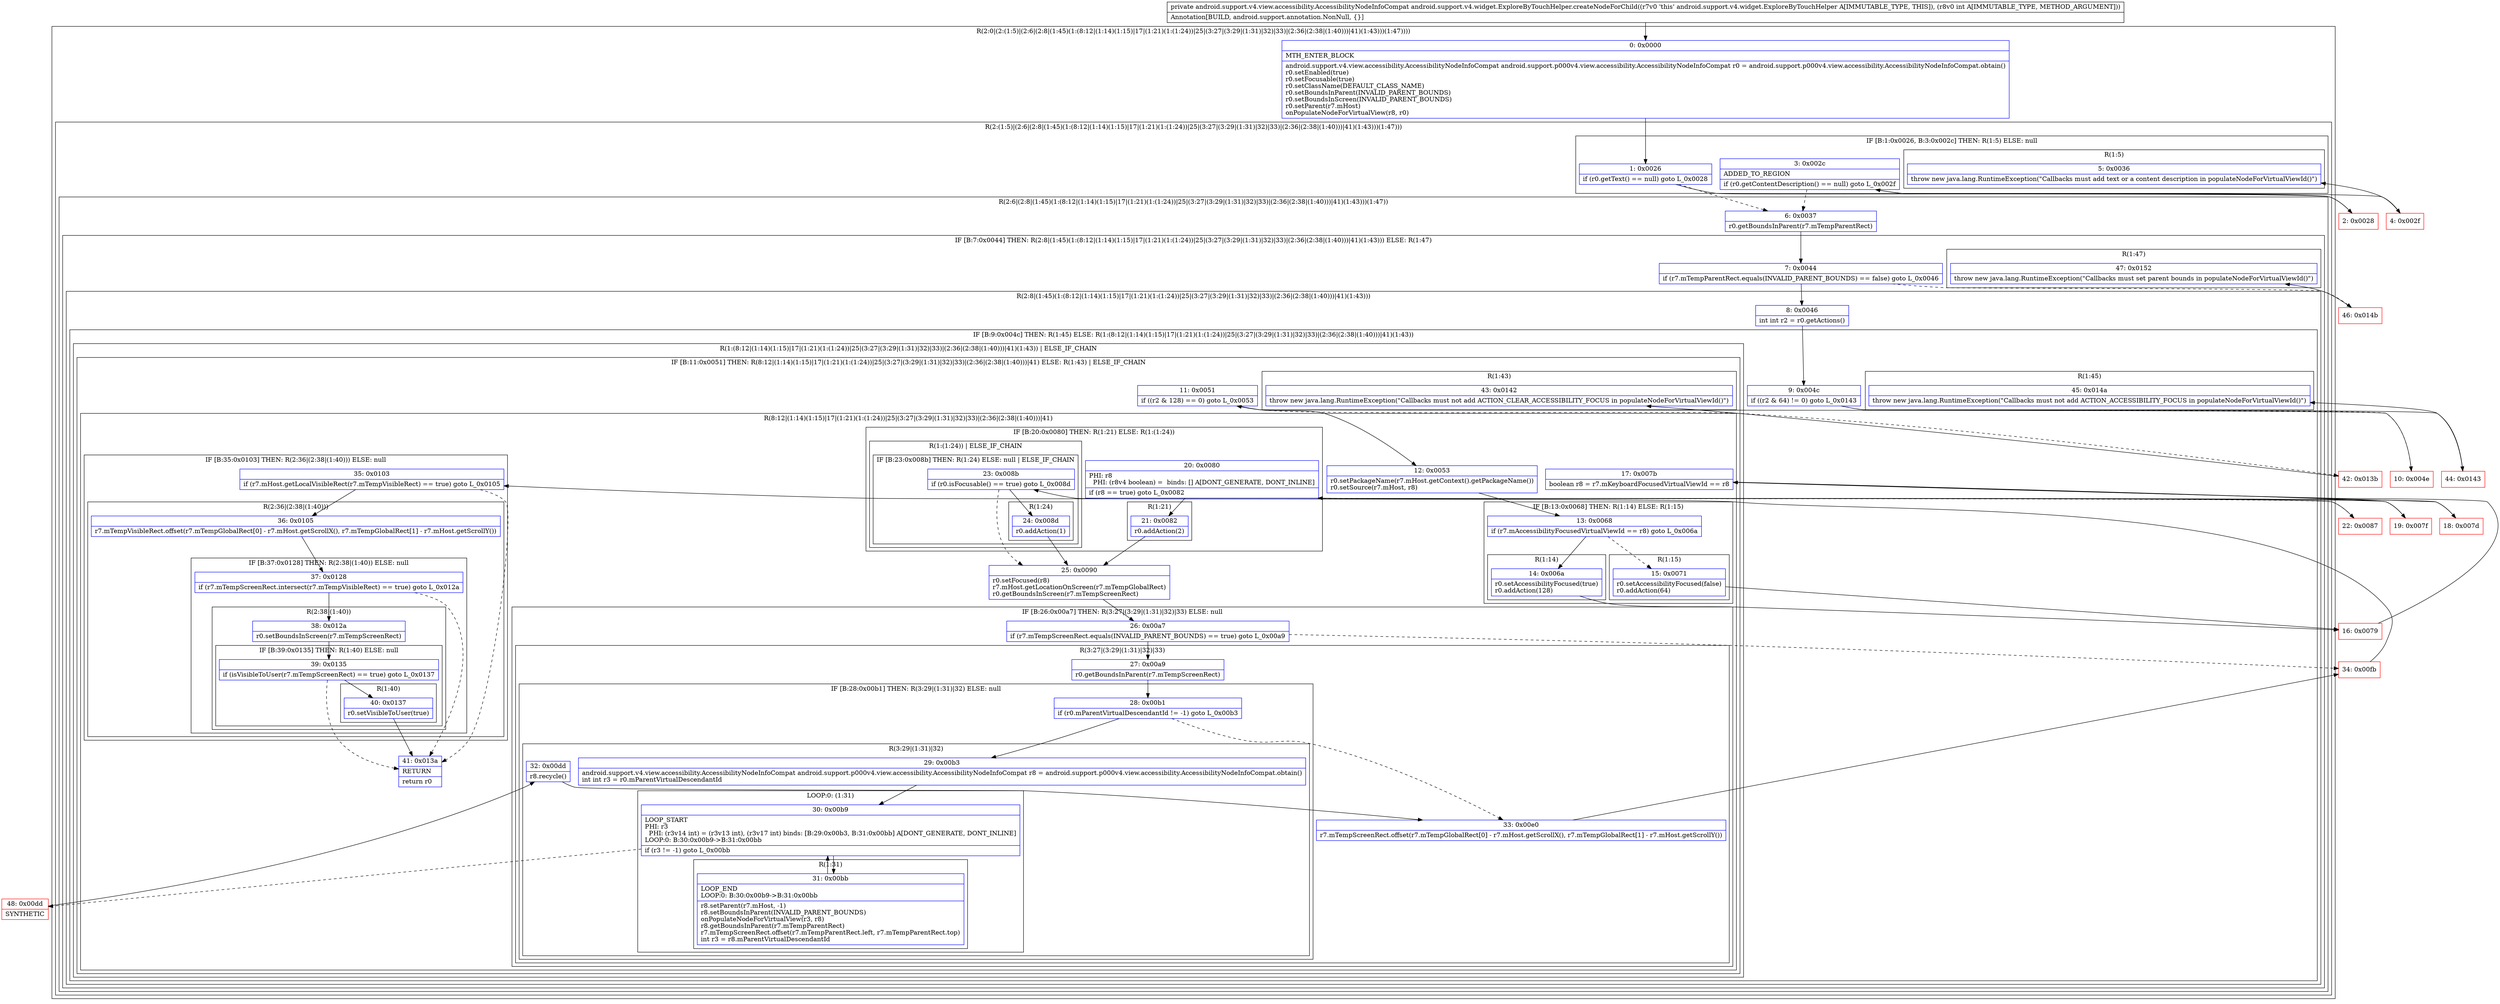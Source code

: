 digraph "CFG forandroid.support.v4.widget.ExploreByTouchHelper.createNodeForChild(I)Landroid\/support\/v4\/view\/accessibility\/AccessibilityNodeInfoCompat;" {
subgraph cluster_Region_1558436200 {
label = "R(2:0|(2:(1:5)|(2:6|(2:8|(1:45)(1:(8:12|(1:14)(1:15)|17|(1:21)(1:(1:24))|25|(3:27|(3:29|(1:31)|32)|33)|(2:36|(2:38|(1:40)))|41)(1:43)))(1:47))))";
node [shape=record,color=blue];
Node_0 [shape=record,label="{0\:\ 0x0000|MTH_ENTER_BLOCK\l|android.support.v4.view.accessibility.AccessibilityNodeInfoCompat android.support.p000v4.view.accessibility.AccessibilityNodeInfoCompat r0 = android.support.p000v4.view.accessibility.AccessibilityNodeInfoCompat.obtain()\lr0.setEnabled(true)\lr0.setFocusable(true)\lr0.setClassName(DEFAULT_CLASS_NAME)\lr0.setBoundsInParent(INVALID_PARENT_BOUNDS)\lr0.setBoundsInScreen(INVALID_PARENT_BOUNDS)\lr0.setParent(r7.mHost)\lonPopulateNodeForVirtualView(r8, r0)\l}"];
subgraph cluster_Region_1800299450 {
label = "R(2:(1:5)|(2:6|(2:8|(1:45)(1:(8:12|(1:14)(1:15)|17|(1:21)(1:(1:24))|25|(3:27|(3:29|(1:31)|32)|33)|(2:36|(2:38|(1:40)))|41)(1:43)))(1:47)))";
node [shape=record,color=blue];
subgraph cluster_IfRegion_942905012 {
label = "IF [B:1:0x0026, B:3:0x002c] THEN: R(1:5) ELSE: null";
node [shape=record,color=blue];
Node_1 [shape=record,label="{1\:\ 0x0026|if (r0.getText() == null) goto L_0x0028\l}"];
Node_3 [shape=record,label="{3\:\ 0x002c|ADDED_TO_REGION\l|if (r0.getContentDescription() == null) goto L_0x002f\l}"];
subgraph cluster_Region_1939396985 {
label = "R(1:5)";
node [shape=record,color=blue];
Node_5 [shape=record,label="{5\:\ 0x0036|throw new java.lang.RuntimeException(\"Callbacks must add text or a content description in populateNodeForVirtualViewId()\")\l}"];
}
}
subgraph cluster_Region_52248903 {
label = "R(2:6|(2:8|(1:45)(1:(8:12|(1:14)(1:15)|17|(1:21)(1:(1:24))|25|(3:27|(3:29|(1:31)|32)|33)|(2:36|(2:38|(1:40)))|41)(1:43)))(1:47))";
node [shape=record,color=blue];
Node_6 [shape=record,label="{6\:\ 0x0037|r0.getBoundsInParent(r7.mTempParentRect)\l}"];
subgraph cluster_IfRegion_383231987 {
label = "IF [B:7:0x0044] THEN: R(2:8|(1:45)(1:(8:12|(1:14)(1:15)|17|(1:21)(1:(1:24))|25|(3:27|(3:29|(1:31)|32)|33)|(2:36|(2:38|(1:40)))|41)(1:43))) ELSE: R(1:47)";
node [shape=record,color=blue];
Node_7 [shape=record,label="{7\:\ 0x0044|if (r7.mTempParentRect.equals(INVALID_PARENT_BOUNDS) == false) goto L_0x0046\l}"];
subgraph cluster_Region_1322558991 {
label = "R(2:8|(1:45)(1:(8:12|(1:14)(1:15)|17|(1:21)(1:(1:24))|25|(3:27|(3:29|(1:31)|32)|33)|(2:36|(2:38|(1:40)))|41)(1:43)))";
node [shape=record,color=blue];
Node_8 [shape=record,label="{8\:\ 0x0046|int int r2 = r0.getActions()\l}"];
subgraph cluster_IfRegion_982975644 {
label = "IF [B:9:0x004c] THEN: R(1:45) ELSE: R(1:(8:12|(1:14)(1:15)|17|(1:21)(1:(1:24))|25|(3:27|(3:29|(1:31)|32)|33)|(2:36|(2:38|(1:40)))|41)(1:43))";
node [shape=record,color=blue];
Node_9 [shape=record,label="{9\:\ 0x004c|if ((r2 & 64) != 0) goto L_0x0143\l}"];
subgraph cluster_Region_1168057790 {
label = "R(1:45)";
node [shape=record,color=blue];
Node_45 [shape=record,label="{45\:\ 0x014a|throw new java.lang.RuntimeException(\"Callbacks must not add ACTION_ACCESSIBILITY_FOCUS in populateNodeForVirtualViewId()\")\l}"];
}
subgraph cluster_Region_1574227204 {
label = "R(1:(8:12|(1:14)(1:15)|17|(1:21)(1:(1:24))|25|(3:27|(3:29|(1:31)|32)|33)|(2:36|(2:38|(1:40)))|41)(1:43)) | ELSE_IF_CHAIN\l";
node [shape=record,color=blue];
subgraph cluster_IfRegion_1375912572 {
label = "IF [B:11:0x0051] THEN: R(8:12|(1:14)(1:15)|17|(1:21)(1:(1:24))|25|(3:27|(3:29|(1:31)|32)|33)|(2:36|(2:38|(1:40)))|41) ELSE: R(1:43) | ELSE_IF_CHAIN\l";
node [shape=record,color=blue];
Node_11 [shape=record,label="{11\:\ 0x0051|if ((r2 & 128) == 0) goto L_0x0053\l}"];
subgraph cluster_Region_205393444 {
label = "R(8:12|(1:14)(1:15)|17|(1:21)(1:(1:24))|25|(3:27|(3:29|(1:31)|32)|33)|(2:36|(2:38|(1:40)))|41)";
node [shape=record,color=blue];
Node_12 [shape=record,label="{12\:\ 0x0053|r0.setPackageName(r7.mHost.getContext().getPackageName())\lr0.setSource(r7.mHost, r8)\l}"];
subgraph cluster_IfRegion_1748141270 {
label = "IF [B:13:0x0068] THEN: R(1:14) ELSE: R(1:15)";
node [shape=record,color=blue];
Node_13 [shape=record,label="{13\:\ 0x0068|if (r7.mAccessibilityFocusedVirtualViewId == r8) goto L_0x006a\l}"];
subgraph cluster_Region_681361185 {
label = "R(1:14)";
node [shape=record,color=blue];
Node_14 [shape=record,label="{14\:\ 0x006a|r0.setAccessibilityFocused(true)\lr0.addAction(128)\l}"];
}
subgraph cluster_Region_1096995852 {
label = "R(1:15)";
node [shape=record,color=blue];
Node_15 [shape=record,label="{15\:\ 0x0071|r0.setAccessibilityFocused(false)\lr0.addAction(64)\l}"];
}
}
Node_17 [shape=record,label="{17\:\ 0x007b|boolean r8 = r7.mKeyboardFocusedVirtualViewId == r8\l}"];
subgraph cluster_IfRegion_295583282 {
label = "IF [B:20:0x0080] THEN: R(1:21) ELSE: R(1:(1:24))";
node [shape=record,color=blue];
Node_20 [shape=record,label="{20\:\ 0x0080|PHI: r8 \l  PHI: (r8v4 boolean) =  binds: [] A[DONT_GENERATE, DONT_INLINE]\l|if (r8 == true) goto L_0x0082\l}"];
subgraph cluster_Region_720238321 {
label = "R(1:21)";
node [shape=record,color=blue];
Node_21 [shape=record,label="{21\:\ 0x0082|r0.addAction(2)\l}"];
}
subgraph cluster_Region_1139887644 {
label = "R(1:(1:24)) | ELSE_IF_CHAIN\l";
node [shape=record,color=blue];
subgraph cluster_IfRegion_1449034406 {
label = "IF [B:23:0x008b] THEN: R(1:24) ELSE: null | ELSE_IF_CHAIN\l";
node [shape=record,color=blue];
Node_23 [shape=record,label="{23\:\ 0x008b|if (r0.isFocusable() == true) goto L_0x008d\l}"];
subgraph cluster_Region_469129979 {
label = "R(1:24)";
node [shape=record,color=blue];
Node_24 [shape=record,label="{24\:\ 0x008d|r0.addAction(1)\l}"];
}
}
}
}
Node_25 [shape=record,label="{25\:\ 0x0090|r0.setFocused(r8)\lr7.mHost.getLocationOnScreen(r7.mTempGlobalRect)\lr0.getBoundsInScreen(r7.mTempScreenRect)\l}"];
subgraph cluster_IfRegion_2147430665 {
label = "IF [B:26:0x00a7] THEN: R(3:27|(3:29|(1:31)|32)|33) ELSE: null";
node [shape=record,color=blue];
Node_26 [shape=record,label="{26\:\ 0x00a7|if (r7.mTempScreenRect.equals(INVALID_PARENT_BOUNDS) == true) goto L_0x00a9\l}"];
subgraph cluster_Region_1289961277 {
label = "R(3:27|(3:29|(1:31)|32)|33)";
node [shape=record,color=blue];
Node_27 [shape=record,label="{27\:\ 0x00a9|r0.getBoundsInParent(r7.mTempScreenRect)\l}"];
subgraph cluster_IfRegion_159126062 {
label = "IF [B:28:0x00b1] THEN: R(3:29|(1:31)|32) ELSE: null";
node [shape=record,color=blue];
Node_28 [shape=record,label="{28\:\ 0x00b1|if (r0.mParentVirtualDescendantId != \-1) goto L_0x00b3\l}"];
subgraph cluster_Region_731249173 {
label = "R(3:29|(1:31)|32)";
node [shape=record,color=blue];
Node_29 [shape=record,label="{29\:\ 0x00b3|android.support.v4.view.accessibility.AccessibilityNodeInfoCompat android.support.p000v4.view.accessibility.AccessibilityNodeInfoCompat r8 = android.support.p000v4.view.accessibility.AccessibilityNodeInfoCompat.obtain()\lint int r3 = r0.mParentVirtualDescendantId\l}"];
subgraph cluster_LoopRegion_43867166 {
label = "LOOP:0: (1:31)";
node [shape=record,color=blue];
Node_30 [shape=record,label="{30\:\ 0x00b9|LOOP_START\lPHI: r3 \l  PHI: (r3v14 int) = (r3v13 int), (r3v17 int) binds: [B:29:0x00b3, B:31:0x00bb] A[DONT_GENERATE, DONT_INLINE]\lLOOP:0: B:30:0x00b9\-\>B:31:0x00bb\l|if (r3 != \-1) goto L_0x00bb\l}"];
subgraph cluster_Region_535185036 {
label = "R(1:31)";
node [shape=record,color=blue];
Node_31 [shape=record,label="{31\:\ 0x00bb|LOOP_END\lLOOP:0: B:30:0x00b9\-\>B:31:0x00bb\l|r8.setParent(r7.mHost, \-1)\lr8.setBoundsInParent(INVALID_PARENT_BOUNDS)\lonPopulateNodeForVirtualView(r3, r8)\lr8.getBoundsInParent(r7.mTempParentRect)\lr7.mTempScreenRect.offset(r7.mTempParentRect.left, r7.mTempParentRect.top)\lint r3 = r8.mParentVirtualDescendantId\l}"];
}
}
Node_32 [shape=record,label="{32\:\ 0x00dd|r8.recycle()\l}"];
}
}
Node_33 [shape=record,label="{33\:\ 0x00e0|r7.mTempScreenRect.offset(r7.mTempGlobalRect[0] \- r7.mHost.getScrollX(), r7.mTempGlobalRect[1] \- r7.mHost.getScrollY())\l}"];
}
}
subgraph cluster_IfRegion_79195935 {
label = "IF [B:35:0x0103] THEN: R(2:36|(2:38|(1:40))) ELSE: null";
node [shape=record,color=blue];
Node_35 [shape=record,label="{35\:\ 0x0103|if (r7.mHost.getLocalVisibleRect(r7.mTempVisibleRect) == true) goto L_0x0105\l}"];
subgraph cluster_Region_2026921834 {
label = "R(2:36|(2:38|(1:40)))";
node [shape=record,color=blue];
Node_36 [shape=record,label="{36\:\ 0x0105|r7.mTempVisibleRect.offset(r7.mTempGlobalRect[0] \- r7.mHost.getScrollX(), r7.mTempGlobalRect[1] \- r7.mHost.getScrollY())\l}"];
subgraph cluster_IfRegion_823685058 {
label = "IF [B:37:0x0128] THEN: R(2:38|(1:40)) ELSE: null";
node [shape=record,color=blue];
Node_37 [shape=record,label="{37\:\ 0x0128|if (r7.mTempScreenRect.intersect(r7.mTempVisibleRect) == true) goto L_0x012a\l}"];
subgraph cluster_Region_1473417639 {
label = "R(2:38|(1:40))";
node [shape=record,color=blue];
Node_38 [shape=record,label="{38\:\ 0x012a|r0.setBoundsInScreen(r7.mTempScreenRect)\l}"];
subgraph cluster_IfRegion_938047377 {
label = "IF [B:39:0x0135] THEN: R(1:40) ELSE: null";
node [shape=record,color=blue];
Node_39 [shape=record,label="{39\:\ 0x0135|if (isVisibleToUser(r7.mTempScreenRect) == true) goto L_0x0137\l}"];
subgraph cluster_Region_1045828625 {
label = "R(1:40)";
node [shape=record,color=blue];
Node_40 [shape=record,label="{40\:\ 0x0137|r0.setVisibleToUser(true)\l}"];
}
}
}
}
}
}
Node_41 [shape=record,label="{41\:\ 0x013a|RETURN\l|return r0\l}"];
}
subgraph cluster_Region_1886267108 {
label = "R(1:43)";
node [shape=record,color=blue];
Node_43 [shape=record,label="{43\:\ 0x0142|throw new java.lang.RuntimeException(\"Callbacks must not add ACTION_CLEAR_ACCESSIBILITY_FOCUS in populateNodeForVirtualViewId()\")\l}"];
}
}
}
}
}
subgraph cluster_Region_171904140 {
label = "R(1:47)";
node [shape=record,color=blue];
Node_47 [shape=record,label="{47\:\ 0x0152|throw new java.lang.RuntimeException(\"Callbacks must set parent bounds in populateNodeForVirtualViewId()\")\l}"];
}
}
}
}
}
Node_2 [shape=record,color=red,label="{2\:\ 0x0028}"];
Node_4 [shape=record,color=red,label="{4\:\ 0x002f}"];
Node_10 [shape=record,color=red,label="{10\:\ 0x004e}"];
Node_16 [shape=record,color=red,label="{16\:\ 0x0079}"];
Node_18 [shape=record,color=red,label="{18\:\ 0x007d}"];
Node_19 [shape=record,color=red,label="{19\:\ 0x007f}"];
Node_22 [shape=record,color=red,label="{22\:\ 0x0087}"];
Node_34 [shape=record,color=red,label="{34\:\ 0x00fb}"];
Node_42 [shape=record,color=red,label="{42\:\ 0x013b}"];
Node_44 [shape=record,color=red,label="{44\:\ 0x0143}"];
Node_46 [shape=record,color=red,label="{46\:\ 0x014b}"];
Node_48 [shape=record,color=red,label="{48\:\ 0x00dd|SYNTHETIC\l}"];
MethodNode[shape=record,label="{private android.support.v4.view.accessibility.AccessibilityNodeInfoCompat android.support.v4.widget.ExploreByTouchHelper.createNodeForChild((r7v0 'this' android.support.v4.widget.ExploreByTouchHelper A[IMMUTABLE_TYPE, THIS]), (r8v0 int A[IMMUTABLE_TYPE, METHOD_ARGUMENT]))  | Annotation[BUILD, android.support.annotation.NonNull, \{\}]\l}"];
MethodNode -> Node_0;
Node_0 -> Node_1;
Node_1 -> Node_2;
Node_1 -> Node_6[style=dashed];
Node_3 -> Node_4;
Node_3 -> Node_6[style=dashed];
Node_6 -> Node_7;
Node_7 -> Node_8;
Node_7 -> Node_46[style=dashed];
Node_8 -> Node_9;
Node_9 -> Node_10[style=dashed];
Node_9 -> Node_44;
Node_11 -> Node_12;
Node_11 -> Node_42[style=dashed];
Node_12 -> Node_13;
Node_13 -> Node_14;
Node_13 -> Node_15[style=dashed];
Node_14 -> Node_16;
Node_15 -> Node_16;
Node_17 -> Node_18;
Node_17 -> Node_19;
Node_20 -> Node_21;
Node_20 -> Node_22[style=dashed];
Node_21 -> Node_25;
Node_23 -> Node_24;
Node_23 -> Node_25[style=dashed];
Node_24 -> Node_25;
Node_25 -> Node_26;
Node_26 -> Node_27;
Node_26 -> Node_34[style=dashed];
Node_27 -> Node_28;
Node_28 -> Node_29;
Node_28 -> Node_33[style=dashed];
Node_29 -> Node_30;
Node_30 -> Node_31;
Node_30 -> Node_48[style=dashed];
Node_31 -> Node_30;
Node_32 -> Node_33;
Node_33 -> Node_34;
Node_35 -> Node_36;
Node_35 -> Node_41[style=dashed];
Node_36 -> Node_37;
Node_37 -> Node_38;
Node_37 -> Node_41[style=dashed];
Node_38 -> Node_39;
Node_39 -> Node_40;
Node_39 -> Node_41[style=dashed];
Node_40 -> Node_41;
Node_2 -> Node_3;
Node_4 -> Node_5;
Node_10 -> Node_11;
Node_16 -> Node_17;
Node_18 -> Node_20;
Node_19 -> Node_20;
Node_22 -> Node_23;
Node_34 -> Node_35;
Node_42 -> Node_43;
Node_44 -> Node_45;
Node_46 -> Node_47;
Node_48 -> Node_32;
}

